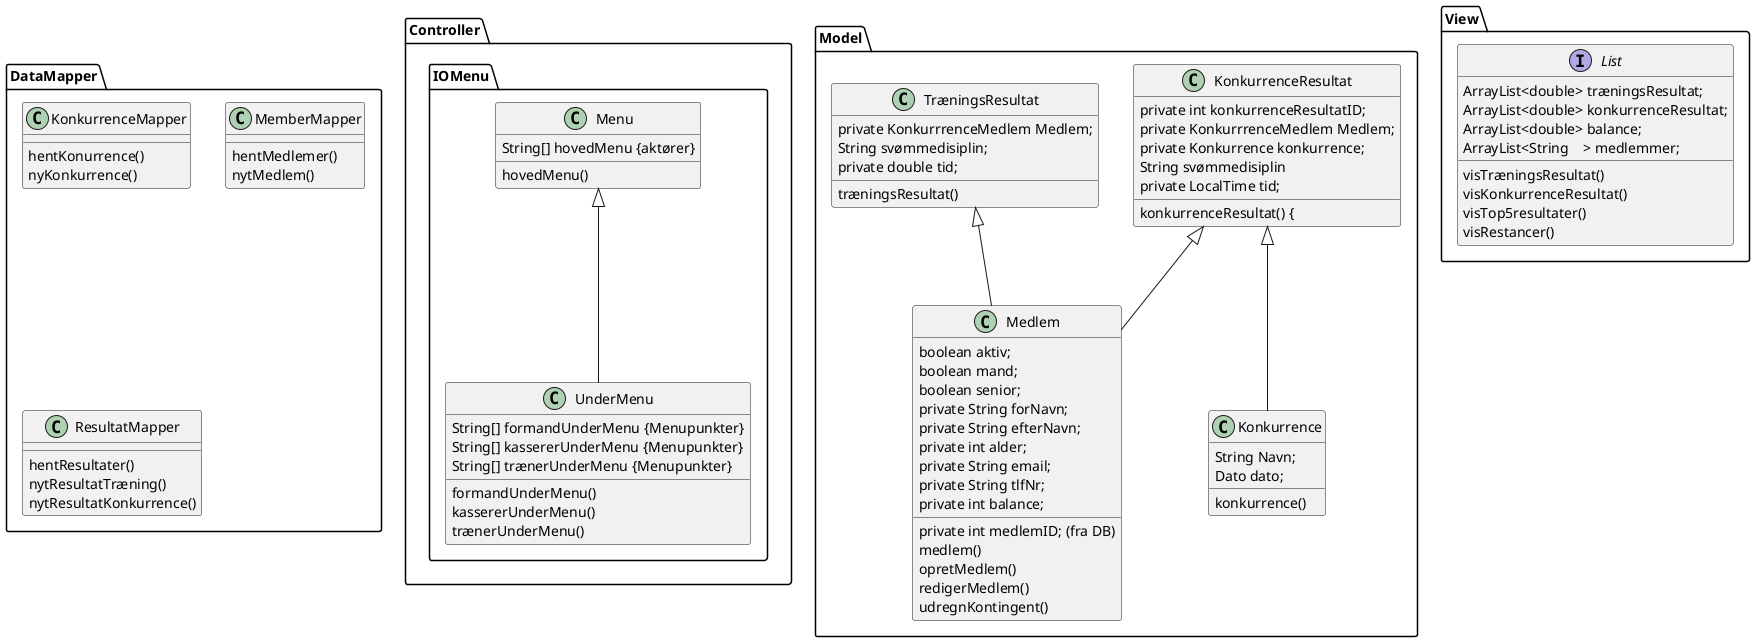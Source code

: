 @startuml

namespace Controller {

Class IOMenu.Menu {
String[] hovedMenu {aktører}
hovedMenu()
}

Class IOMenu.UnderMenu {
String[] formandUnderMenu {Menupunkter}
String[] kassererUnderMenu {Menupunkter}
String[] trænerUnderMenu {Menupunkter}
formandUnderMenu()
kassererUnderMenu()
trænerUnderMenu()
}

IOMenu.Menu <|-- IOMenu.UnderMenu

}

namespace Model {

Class Medlem {
boolean aktiv;
boolean mand;
boolean senior;
private int medlemID; (fra DB)
private String forNavn;
private String efterNavn;
private int alder;
private String email;
private String tlfNr;
private int balance;
medlem()
opretMedlem()
redigerMedlem()
udregnKontingent()
}

Class KonkurrenceResultat {
private int konkurrenceResultatID;
private KonkurrrenceMedlem Medlem;
private Konkurrence konkurrence;
String svømmedisiplin
private LocalTime tid;

konkurrenceResultat() {
}


Class TræningsResultat {
private KonkurrrenceMedlem Medlem;
String svømmedisiplin;
private double tid;
træningsResultat()
}

Class Konkurrence {
String Navn;
Dato dato;
konkurrence()
}

KonkurrenceResultat <|-- Konkurrence
KonkurrenceResultat <|-- Medlem
TræningsResultat <|-- Medlem



}


namespace View {

interface List {
ArrayList<double> træningsResultat;
ArrayList<double> konkurrenceResultat;
ArrayList<double> balance;
ArrayList<String    > medlemmer;

visTræningsResultat()
visKonkurrenceResultat()
visTop5resultater()
visRestancer()

}

}

namespace DataMapper {

Class KonkurrenceMapper {
hentKonurrence()
nyKonkurrence()
}
Class MemberMapper {
hentMedlemer()
nytMedlem()
}
Class ResultatMapper {
hentResultater()
nytResultatTræning()
nytResultatKonkurrence()
}


}


@enduml
